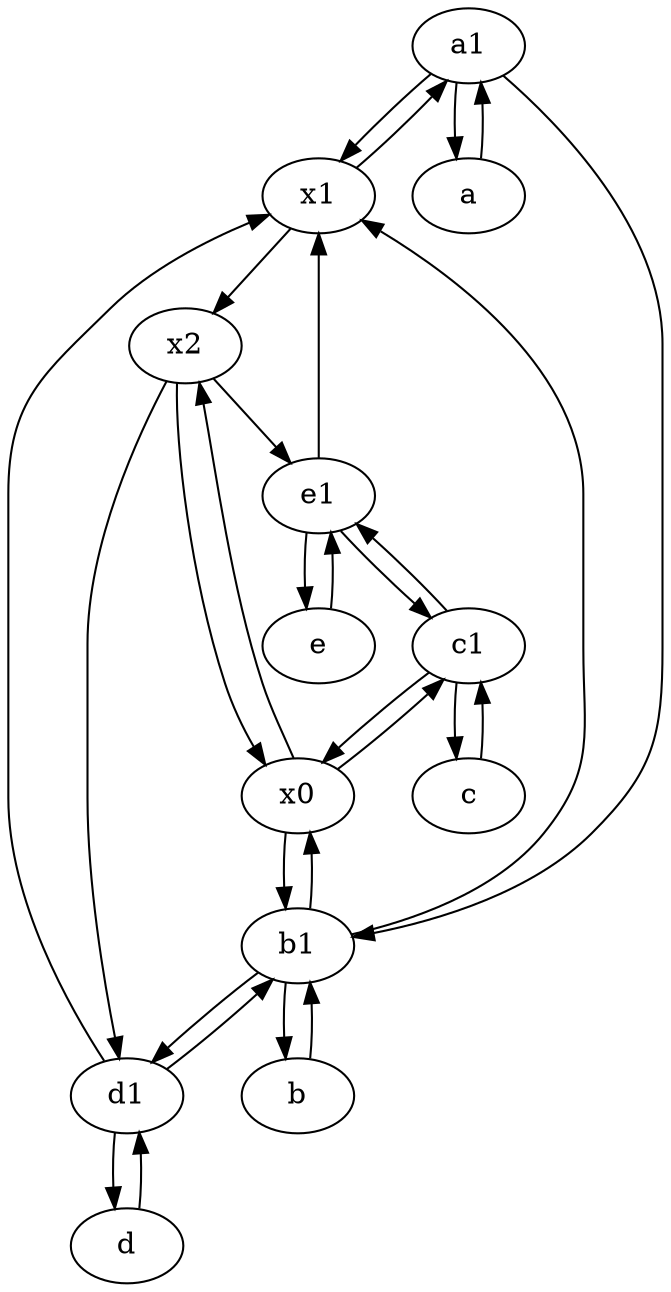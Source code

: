 digraph  {
	a1 [pos="40,15!"];
	b [pos="50,20!"];
	c1 [pos="30,15!"];
	e1 [pos="25,45!"];
	x1;
	x0;
	x2;
	a [pos="40,10!"];
	e [pos="30,50!"];
	d [pos="20,30!"];
	d1 [pos="25,30!"];
	b1 [pos="45,20!"];
	c [pos="20,10!"];
	b1 -> d1;
	e1 -> x1;
	b1 -> x1;
	a1 -> b1;
	e1 -> e;
	e1 -> c1;
	x2 -> d1;
	e -> e1;
	c1 -> e1;
	a1 -> a;
	d1 -> x1;
	x2 -> x0;
	d1 -> b1;
	a -> a1;
	d -> d1;
	x1 -> x2;
	c1 -> c;
	x1 -> a1;
	c1 -> x0;
	x0 -> b1;
	b1 -> b;
	d1 -> d;
	b1 -> x0;
	a1 -> x1;
	b -> b1;
	c -> c1;
	x0 -> x2;
	x0 -> c1;
	x2 -> e1;

	}